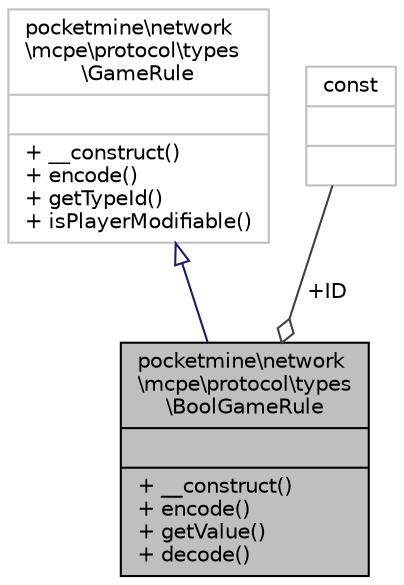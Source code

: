 digraph "pocketmine\network\mcpe\protocol\types\BoolGameRule"
{
 // INTERACTIVE_SVG=YES
 // LATEX_PDF_SIZE
  edge [fontname="Helvetica",fontsize="10",labelfontname="Helvetica",labelfontsize="10"];
  node [fontname="Helvetica",fontsize="10",shape=record];
  Node1 [label="{pocketmine\\network\l\\mcpe\\protocol\\types\l\\BoolGameRule\n||+ __construct()\l+ encode()\l+ getValue()\l+ decode()\l}",height=0.2,width=0.4,color="black", fillcolor="grey75", style="filled", fontcolor="black",tooltip=" "];
  Node2 -> Node1 [dir="back",color="midnightblue",fontsize="10",style="solid",arrowtail="onormal",fontname="Helvetica"];
  Node2 [label="{pocketmine\\network\l\\mcpe\\protocol\\types\l\\GameRule\n||+ __construct()\l+ encode()\l+ getTypeId()\l+ isPlayerModifiable()\l}",height=0.2,width=0.4,color="grey75", fillcolor="white", style="filled",URL="$da/d0c/classpocketmine_1_1network_1_1mcpe_1_1protocol_1_1types_1_1_game_rule.html",tooltip=" "];
  Node3 -> Node1 [color="grey25",fontsize="10",style="solid",label=" +ID" ,arrowhead="odiamond",fontname="Helvetica"];
  Node3 [label="{const\n||}",height=0.2,width=0.4,color="grey75", fillcolor="white", style="filled",tooltip=" "];
}
